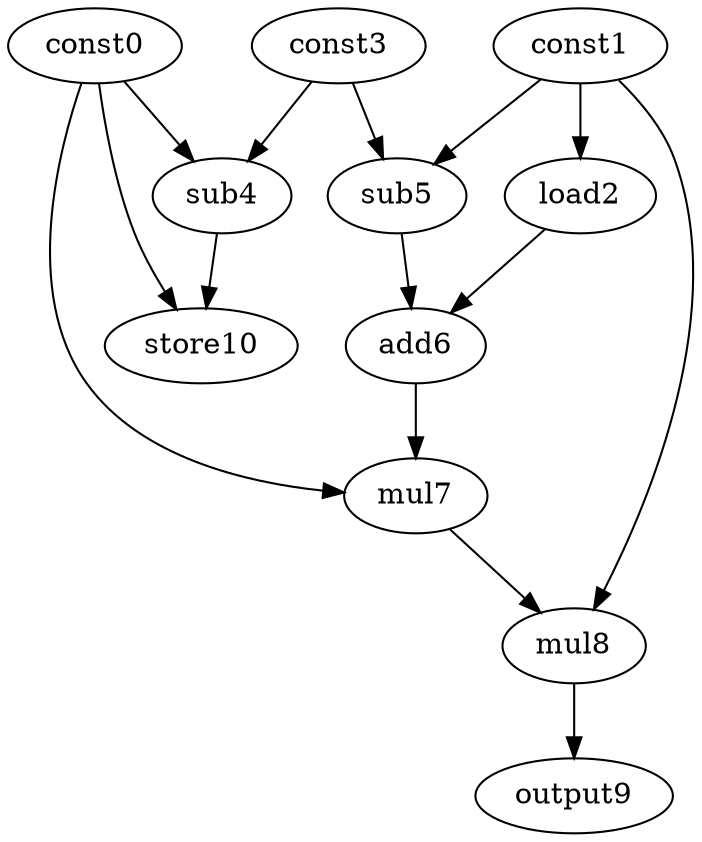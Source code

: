 digraph G { 
const0[opcode=const]; 
const1[opcode=const]; 
load2[opcode=load]; 
const3[opcode=const]; 
sub4[opcode=sub]; 
sub5[opcode=sub]; 
add6[opcode=add]; 
mul7[opcode=mul]; 
mul8[opcode=mul]; 
output9[opcode=output]; 
store10[opcode=store]; 
const1->load2[operand=0];
const0->sub4[operand=0];
const3->sub4[operand=1];
const1->sub5[operand=0];
const3->sub5[operand=1];
load2->add6[operand=0];
sub5->add6[operand=1];
const0->store10[operand=0];
sub4->store10[operand=1];
const0->mul7[operand=0];
add6->mul7[operand=1];
mul7->mul8[operand=0];
const1->mul8[operand=1];
mul8->output9[operand=0];
}
